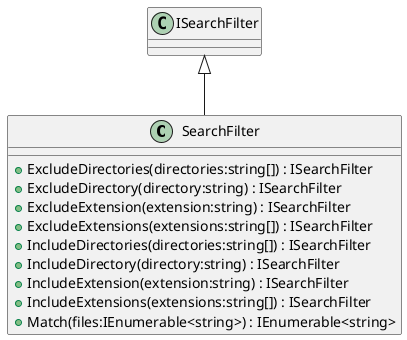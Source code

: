 @startuml
class SearchFilter {
    + ExcludeDirectories(directories:string[]) : ISearchFilter
    + ExcludeDirectory(directory:string) : ISearchFilter
    + ExcludeExtension(extension:string) : ISearchFilter
    + ExcludeExtensions(extensions:string[]) : ISearchFilter
    + IncludeDirectories(directories:string[]) : ISearchFilter
    + IncludeDirectory(directory:string) : ISearchFilter
    + IncludeExtension(extension:string) : ISearchFilter
    + IncludeExtensions(extensions:string[]) : ISearchFilter
    + Match(files:IEnumerable<string>) : IEnumerable<string>
}
ISearchFilter <|-- SearchFilter
@enduml

